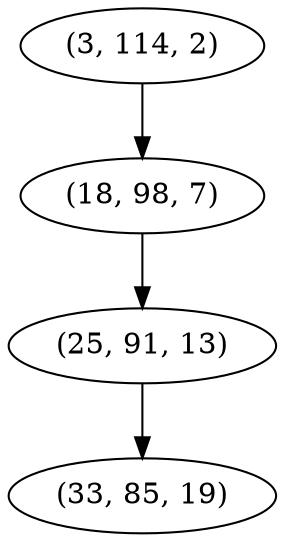 digraph tree {
    "(3, 114, 2)";
    "(18, 98, 7)";
    "(25, 91, 13)";
    "(33, 85, 19)";
    "(3, 114, 2)" -> "(18, 98, 7)";
    "(18, 98, 7)" -> "(25, 91, 13)";
    "(25, 91, 13)" -> "(33, 85, 19)";
}
